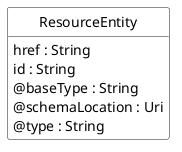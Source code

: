 @startuml
hide circle
hide methods
hide stereotype
show <<Enumeration>> stereotype
skinparam class {
   BackgroundColor<<Enumeration>> #E6F5F7
   BackgroundColor<<Ref>> #FFFFE0
   BackgroundColor<<Pivot>> #FFFFFFF
   BackgroundColor<<SimpleType>> #E2F0DA
   BackgroundColor #FCF2E3
}

class ResourceEntity <<Pivot>> {
    href : String
    id : String
    @baseType : String
    @schemaLocation : Uri
    @type : String
}


@enduml